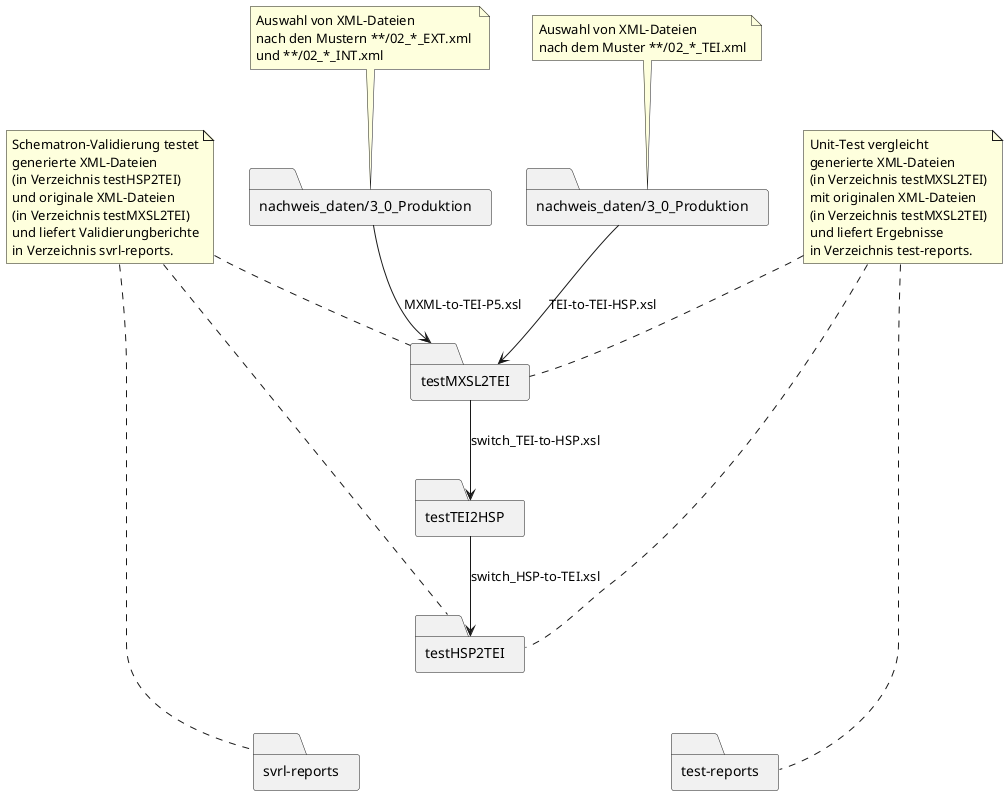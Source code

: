@startuml

folder "nachweis_daten/3_0_Produktion" as folder_tei {
}

folder "nachweis_daten/3_0_Produktion" as folder_extint {
}

folder testMXSL2TEI {
}

folder testTEI2HSP {
}

folder testHSP2TEI {
}

folder_extint --> testMXSL2TEI : MXML-to-TEI-P5.xsl
note top of folder_extint
  Auswahl von XML-Dateien 
  nach den Mustern **/02_*_EXT.xml 
  und **/02_*_INT.xml
end note

folder_tei --> testMXSL2TEI : TEI-to-TEI-HSP.xsl
note top of folder_tei
  Auswahl von XML-Dateien 
  nach dem Muster **/02_*_TEI.xml
end note


testMXSL2TEI --> testTEI2HSP : switch_TEI-to-HSP.xsl

testTEI2HSP --> testHSP2TEI : switch_HSP-to-TEI.xsl


testHSP2TEI --[hidden]> "svrl-reports"
testHSP2TEI --[hidden]> "test-reports"


note "Schematron-Validierung testet\ngenerierte XML-Dateien\n(in Verzeichnis testHSP2TEI)\nund originale XML-Dateien\n(in Verzeichnis testMXSL2TEI)\nund liefert Validierungberichte\nin Verzeichnis svrl-reports." as note_valid

note_valid .. testHSP2TEI
note_valid .. testMXSL2TEI 

folder "svrl-reports" {
}

note_valid .. "svrl-reports" 


note "Unit-Test vergleicht\ngenerierte XML-Dateien\n(in Verzeichnis testMXSL2TEI)\nmit originalen XML-Dateien\n(in Verzeichnis testMXSL2TEI)\nund liefert Ergebnisse\nin Verzeichnis test-reports." as note_test

folder "test-reports" {
}

note_test .. "test-reports"

note_test .. testHSP2TEI
note_test .. testMXSL2TEI

@enduml
